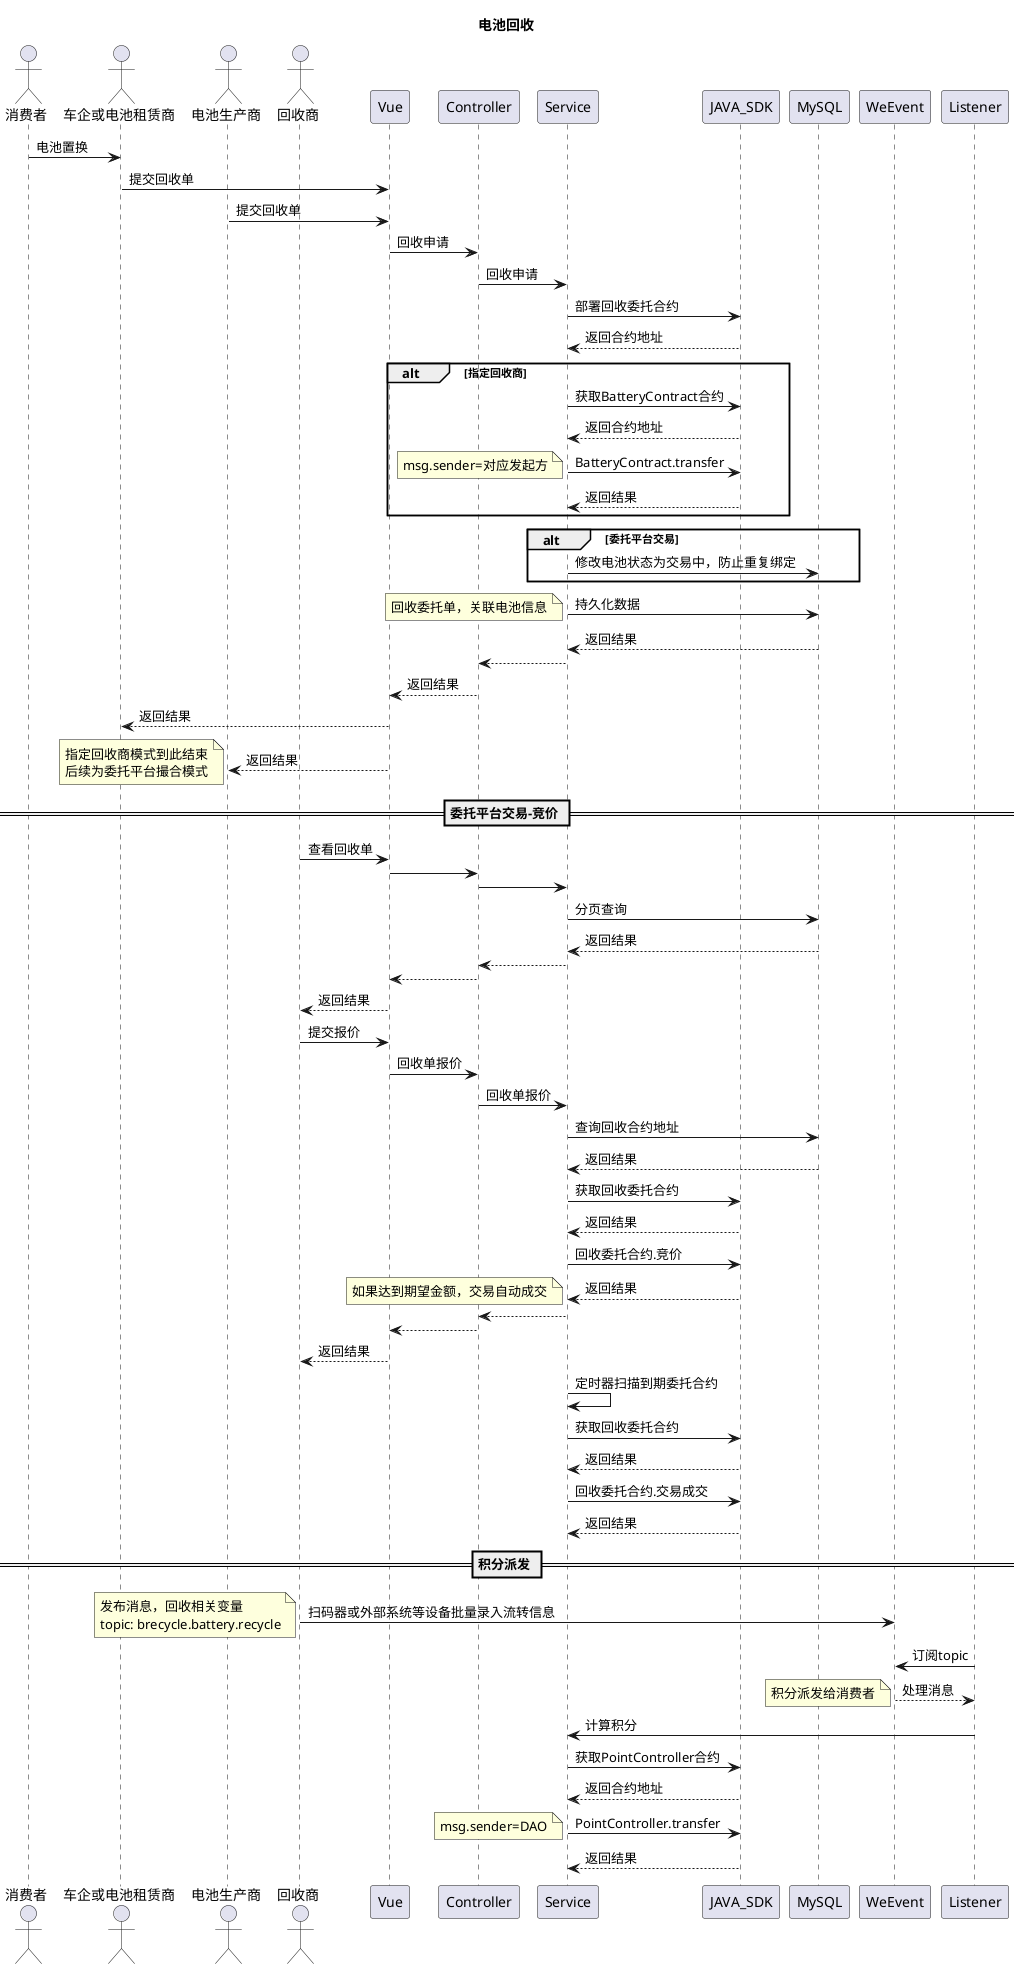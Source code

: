 @startuml
'https://plantuml.com/sequence-diagram

title 电池回收

'actor 原料商
actor 消费者
actor 车企或电池租赁商

actor 电池生产商
'actor 电池租赁商
actor 回收商

消费者 -> 车企或电池租赁商 : 电池置换
车企或电池租赁商 -> Vue : 提交回收单
电池生产商 -> Vue : 提交回收单
Vue -> Controller : 回收申请
Controller -> Service : 回收申请
Service -> JAVA_SDK : 部署回收委托合约
Service <-- JAVA_SDK : 返回合约地址

alt 指定回收商
Service -> JAVA_SDK : 获取BatteryContract合约
Service <-- JAVA_SDK : 返回合约地址
Service -> JAVA_SDK : BatteryContract.transfer
note left
    msg.sender=对应发起方
end note
Service <-- JAVA_SDK : 返回结果
end alt

alt 委托平台交易
    Service -> MySQL : 修改电池状态为交易中，防止重复绑定
end alt

database MySQL
Service -> MySQL : 持久化数据
note left
    回收委托单，关联电池信息
end note
Service <-- MySQL : 返回结果
Controller <-- Service :
Vue <-- Controller : 返回结果
车企或电池租赁商 <-- Vue : 返回结果
电池生产商 <-- Vue : 返回结果
note left
    指定回收商模式到此结束
    后续为委托平台撮合模式
end note

== 委托平台交易-竞价 ==
回收商 -> Vue : 查看回收单
Vue -> Controller :
Controller -> Service :
database MySQL
Service -> MySQL : 分页查询
Service <-- MySQL : 返回结果
Controller <-- Service :
Vue <-- Controller :
回收商 <-- Vue : 返回结果

回收商 -> Vue : 提交报价
Vue -> Controller : 回收单报价
Controller -> Service : 回收单报价
Service -> MySQL : 查询回收合约地址
Service <-- MySQL : 返回结果
Service -> JAVA_SDK : 获取回收委托合约
Service <-- JAVA_SDK : 返回结果
Service -> JAVA_SDK : 回收委托合约.竞价
Service <-- JAVA_SDK : 返回结果
note left
    如果达到期望金额，交易自动成交
end note
Controller <-- Service :
Vue <-- Controller :
回收商 <-- Vue : 返回结果

Service -> Service : 定时器扫描到期委托合约
Service -> JAVA_SDK : 获取回收委托合约
Service <-- JAVA_SDK : 返回结果
Service -> JAVA_SDK : 回收委托合约.交易成交
Service <-- JAVA_SDK : 返回结果

== 积分派发 ==
回收商 -> WeEvent : 扫码器或外部系统等设备批量录入流转信息
note left
    发布消息，回收相关变量
    topic: brecycle.battery.recycle
end note
Listener -> WeEvent : 订阅topic
Listener <-- WeEvent : 处理消息
note left
    积分派发给消费者
end note
Listener -> Service : 计算积分
Service -> JAVA_SDK : 获取PointController合约
Service <-- JAVA_SDK : 返回合约地址
Service -> JAVA_SDK : PointController.transfer
note left
    msg.sender=DAO
end note
Service <-- JAVA_SDK : 返回结果


@enduml